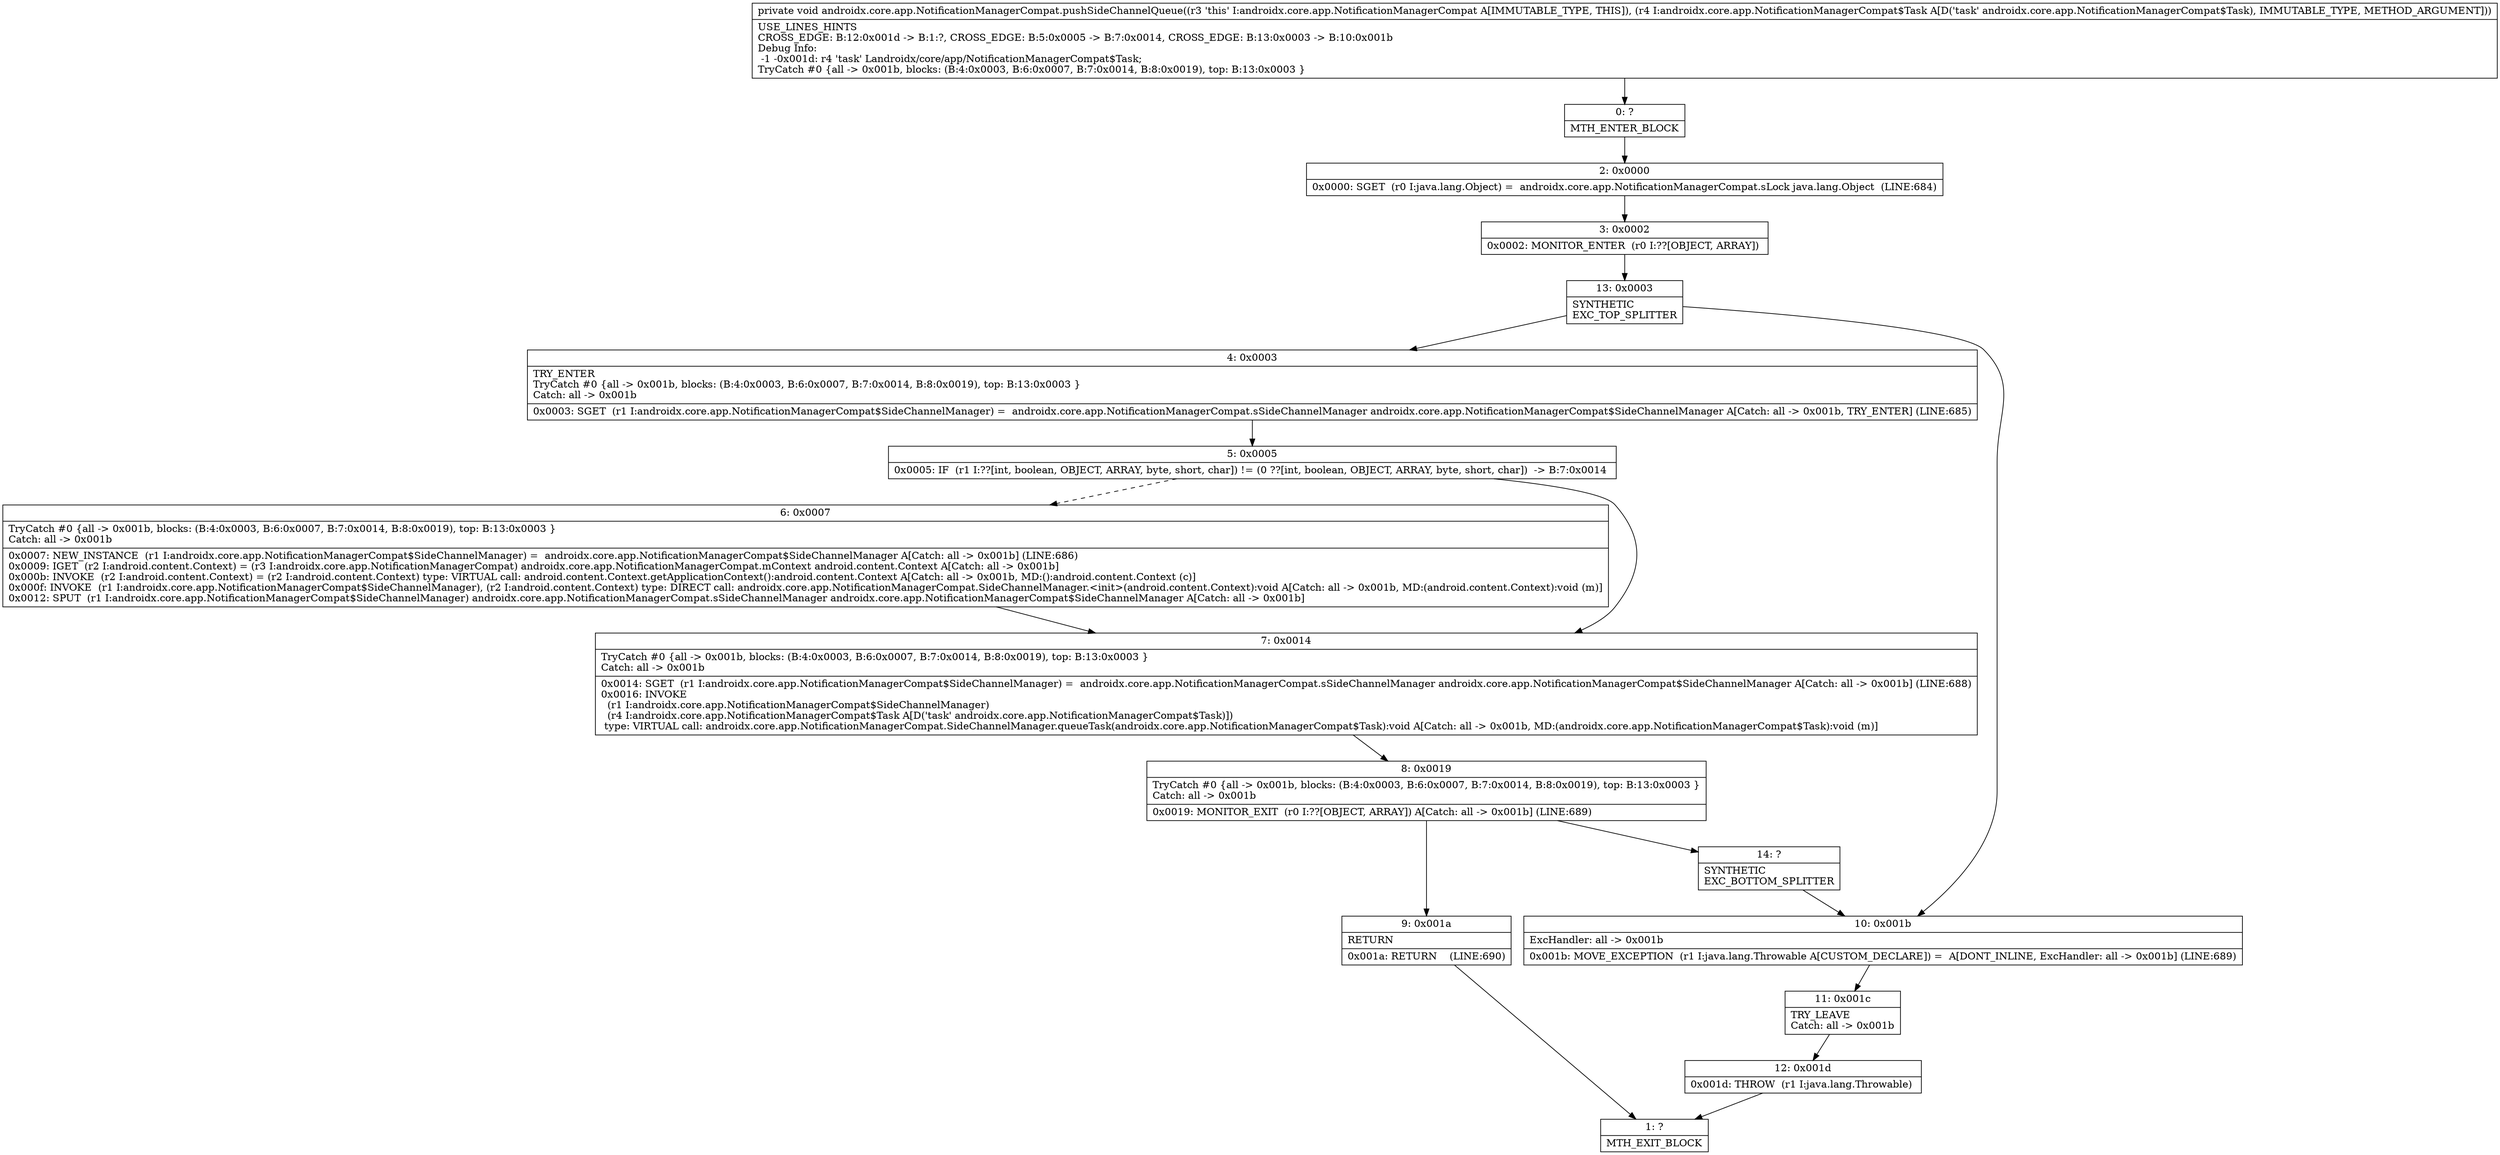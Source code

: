 digraph "CFG forandroidx.core.app.NotificationManagerCompat.pushSideChannelQueue(Landroidx\/core\/app\/NotificationManagerCompat$Task;)V" {
Node_0 [shape=record,label="{0\:\ ?|MTH_ENTER_BLOCK\l}"];
Node_2 [shape=record,label="{2\:\ 0x0000|0x0000: SGET  (r0 I:java.lang.Object) =  androidx.core.app.NotificationManagerCompat.sLock java.lang.Object  (LINE:684)\l}"];
Node_3 [shape=record,label="{3\:\ 0x0002|0x0002: MONITOR_ENTER  (r0 I:??[OBJECT, ARRAY]) \l}"];
Node_13 [shape=record,label="{13\:\ 0x0003|SYNTHETIC\lEXC_TOP_SPLITTER\l}"];
Node_4 [shape=record,label="{4\:\ 0x0003|TRY_ENTER\lTryCatch #0 \{all \-\> 0x001b, blocks: (B:4:0x0003, B:6:0x0007, B:7:0x0014, B:8:0x0019), top: B:13:0x0003 \}\lCatch: all \-\> 0x001b\l|0x0003: SGET  (r1 I:androidx.core.app.NotificationManagerCompat$SideChannelManager) =  androidx.core.app.NotificationManagerCompat.sSideChannelManager androidx.core.app.NotificationManagerCompat$SideChannelManager A[Catch: all \-\> 0x001b, TRY_ENTER] (LINE:685)\l}"];
Node_5 [shape=record,label="{5\:\ 0x0005|0x0005: IF  (r1 I:??[int, boolean, OBJECT, ARRAY, byte, short, char]) != (0 ??[int, boolean, OBJECT, ARRAY, byte, short, char])  \-\> B:7:0x0014 \l}"];
Node_6 [shape=record,label="{6\:\ 0x0007|TryCatch #0 \{all \-\> 0x001b, blocks: (B:4:0x0003, B:6:0x0007, B:7:0x0014, B:8:0x0019), top: B:13:0x0003 \}\lCatch: all \-\> 0x001b\l|0x0007: NEW_INSTANCE  (r1 I:androidx.core.app.NotificationManagerCompat$SideChannelManager) =  androidx.core.app.NotificationManagerCompat$SideChannelManager A[Catch: all \-\> 0x001b] (LINE:686)\l0x0009: IGET  (r2 I:android.content.Context) = (r3 I:androidx.core.app.NotificationManagerCompat) androidx.core.app.NotificationManagerCompat.mContext android.content.Context A[Catch: all \-\> 0x001b]\l0x000b: INVOKE  (r2 I:android.content.Context) = (r2 I:android.content.Context) type: VIRTUAL call: android.content.Context.getApplicationContext():android.content.Context A[Catch: all \-\> 0x001b, MD:():android.content.Context (c)]\l0x000f: INVOKE  (r1 I:androidx.core.app.NotificationManagerCompat$SideChannelManager), (r2 I:android.content.Context) type: DIRECT call: androidx.core.app.NotificationManagerCompat.SideChannelManager.\<init\>(android.content.Context):void A[Catch: all \-\> 0x001b, MD:(android.content.Context):void (m)]\l0x0012: SPUT  (r1 I:androidx.core.app.NotificationManagerCompat$SideChannelManager) androidx.core.app.NotificationManagerCompat.sSideChannelManager androidx.core.app.NotificationManagerCompat$SideChannelManager A[Catch: all \-\> 0x001b]\l}"];
Node_7 [shape=record,label="{7\:\ 0x0014|TryCatch #0 \{all \-\> 0x001b, blocks: (B:4:0x0003, B:6:0x0007, B:7:0x0014, B:8:0x0019), top: B:13:0x0003 \}\lCatch: all \-\> 0x001b\l|0x0014: SGET  (r1 I:androidx.core.app.NotificationManagerCompat$SideChannelManager) =  androidx.core.app.NotificationManagerCompat.sSideChannelManager androidx.core.app.NotificationManagerCompat$SideChannelManager A[Catch: all \-\> 0x001b] (LINE:688)\l0x0016: INVOKE  \l  (r1 I:androidx.core.app.NotificationManagerCompat$SideChannelManager)\l  (r4 I:androidx.core.app.NotificationManagerCompat$Task A[D('task' androidx.core.app.NotificationManagerCompat$Task)])\l type: VIRTUAL call: androidx.core.app.NotificationManagerCompat.SideChannelManager.queueTask(androidx.core.app.NotificationManagerCompat$Task):void A[Catch: all \-\> 0x001b, MD:(androidx.core.app.NotificationManagerCompat$Task):void (m)]\l}"];
Node_8 [shape=record,label="{8\:\ 0x0019|TryCatch #0 \{all \-\> 0x001b, blocks: (B:4:0x0003, B:6:0x0007, B:7:0x0014, B:8:0x0019), top: B:13:0x0003 \}\lCatch: all \-\> 0x001b\l|0x0019: MONITOR_EXIT  (r0 I:??[OBJECT, ARRAY]) A[Catch: all \-\> 0x001b] (LINE:689)\l}"];
Node_9 [shape=record,label="{9\:\ 0x001a|RETURN\l|0x001a: RETURN    (LINE:690)\l}"];
Node_1 [shape=record,label="{1\:\ ?|MTH_EXIT_BLOCK\l}"];
Node_14 [shape=record,label="{14\:\ ?|SYNTHETIC\lEXC_BOTTOM_SPLITTER\l}"];
Node_10 [shape=record,label="{10\:\ 0x001b|ExcHandler: all \-\> 0x001b\l|0x001b: MOVE_EXCEPTION  (r1 I:java.lang.Throwable A[CUSTOM_DECLARE]) =  A[DONT_INLINE, ExcHandler: all \-\> 0x001b] (LINE:689)\l}"];
Node_11 [shape=record,label="{11\:\ 0x001c|TRY_LEAVE\lCatch: all \-\> 0x001b\l}"];
Node_12 [shape=record,label="{12\:\ 0x001d|0x001d: THROW  (r1 I:java.lang.Throwable) \l}"];
MethodNode[shape=record,label="{private void androidx.core.app.NotificationManagerCompat.pushSideChannelQueue((r3 'this' I:androidx.core.app.NotificationManagerCompat A[IMMUTABLE_TYPE, THIS]), (r4 I:androidx.core.app.NotificationManagerCompat$Task A[D('task' androidx.core.app.NotificationManagerCompat$Task), IMMUTABLE_TYPE, METHOD_ARGUMENT]))  | USE_LINES_HINTS\lCROSS_EDGE: B:12:0x001d \-\> B:1:?, CROSS_EDGE: B:5:0x0005 \-\> B:7:0x0014, CROSS_EDGE: B:13:0x0003 \-\> B:10:0x001b\lDebug Info:\l  \-1 \-0x001d: r4 'task' Landroidx\/core\/app\/NotificationManagerCompat$Task;\lTryCatch #0 \{all \-\> 0x001b, blocks: (B:4:0x0003, B:6:0x0007, B:7:0x0014, B:8:0x0019), top: B:13:0x0003 \}\l}"];
MethodNode -> Node_0;Node_0 -> Node_2;
Node_2 -> Node_3;
Node_3 -> Node_13;
Node_13 -> Node_4;
Node_13 -> Node_10;
Node_4 -> Node_5;
Node_5 -> Node_6[style=dashed];
Node_5 -> Node_7;
Node_6 -> Node_7;
Node_7 -> Node_8;
Node_8 -> Node_9;
Node_8 -> Node_14;
Node_9 -> Node_1;
Node_14 -> Node_10;
Node_10 -> Node_11;
Node_11 -> Node_12;
Node_12 -> Node_1;
}

